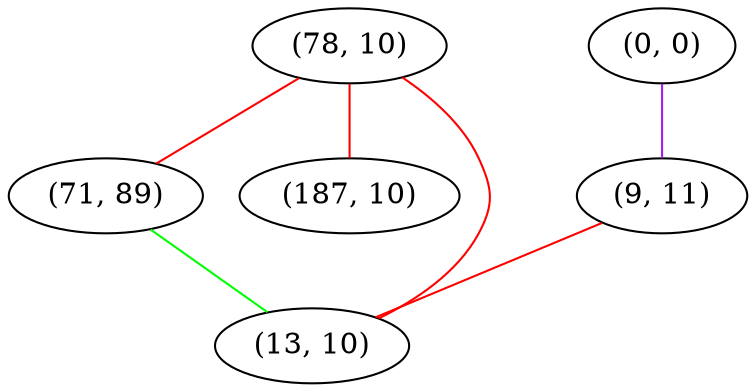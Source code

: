 graph "" {
"(78, 10)";
"(0, 0)";
"(71, 89)";
"(187, 10)";
"(9, 11)";
"(13, 10)";
"(78, 10)" -- "(187, 10)"  [color=red, key=0, weight=1];
"(78, 10)" -- "(13, 10)"  [color=red, key=0, weight=1];
"(78, 10)" -- "(71, 89)"  [color=red, key=0, weight=1];
"(0, 0)" -- "(9, 11)"  [color=purple, key=0, weight=4];
"(71, 89)" -- "(13, 10)"  [color=green, key=0, weight=2];
"(9, 11)" -- "(13, 10)"  [color=red, key=0, weight=1];
}
